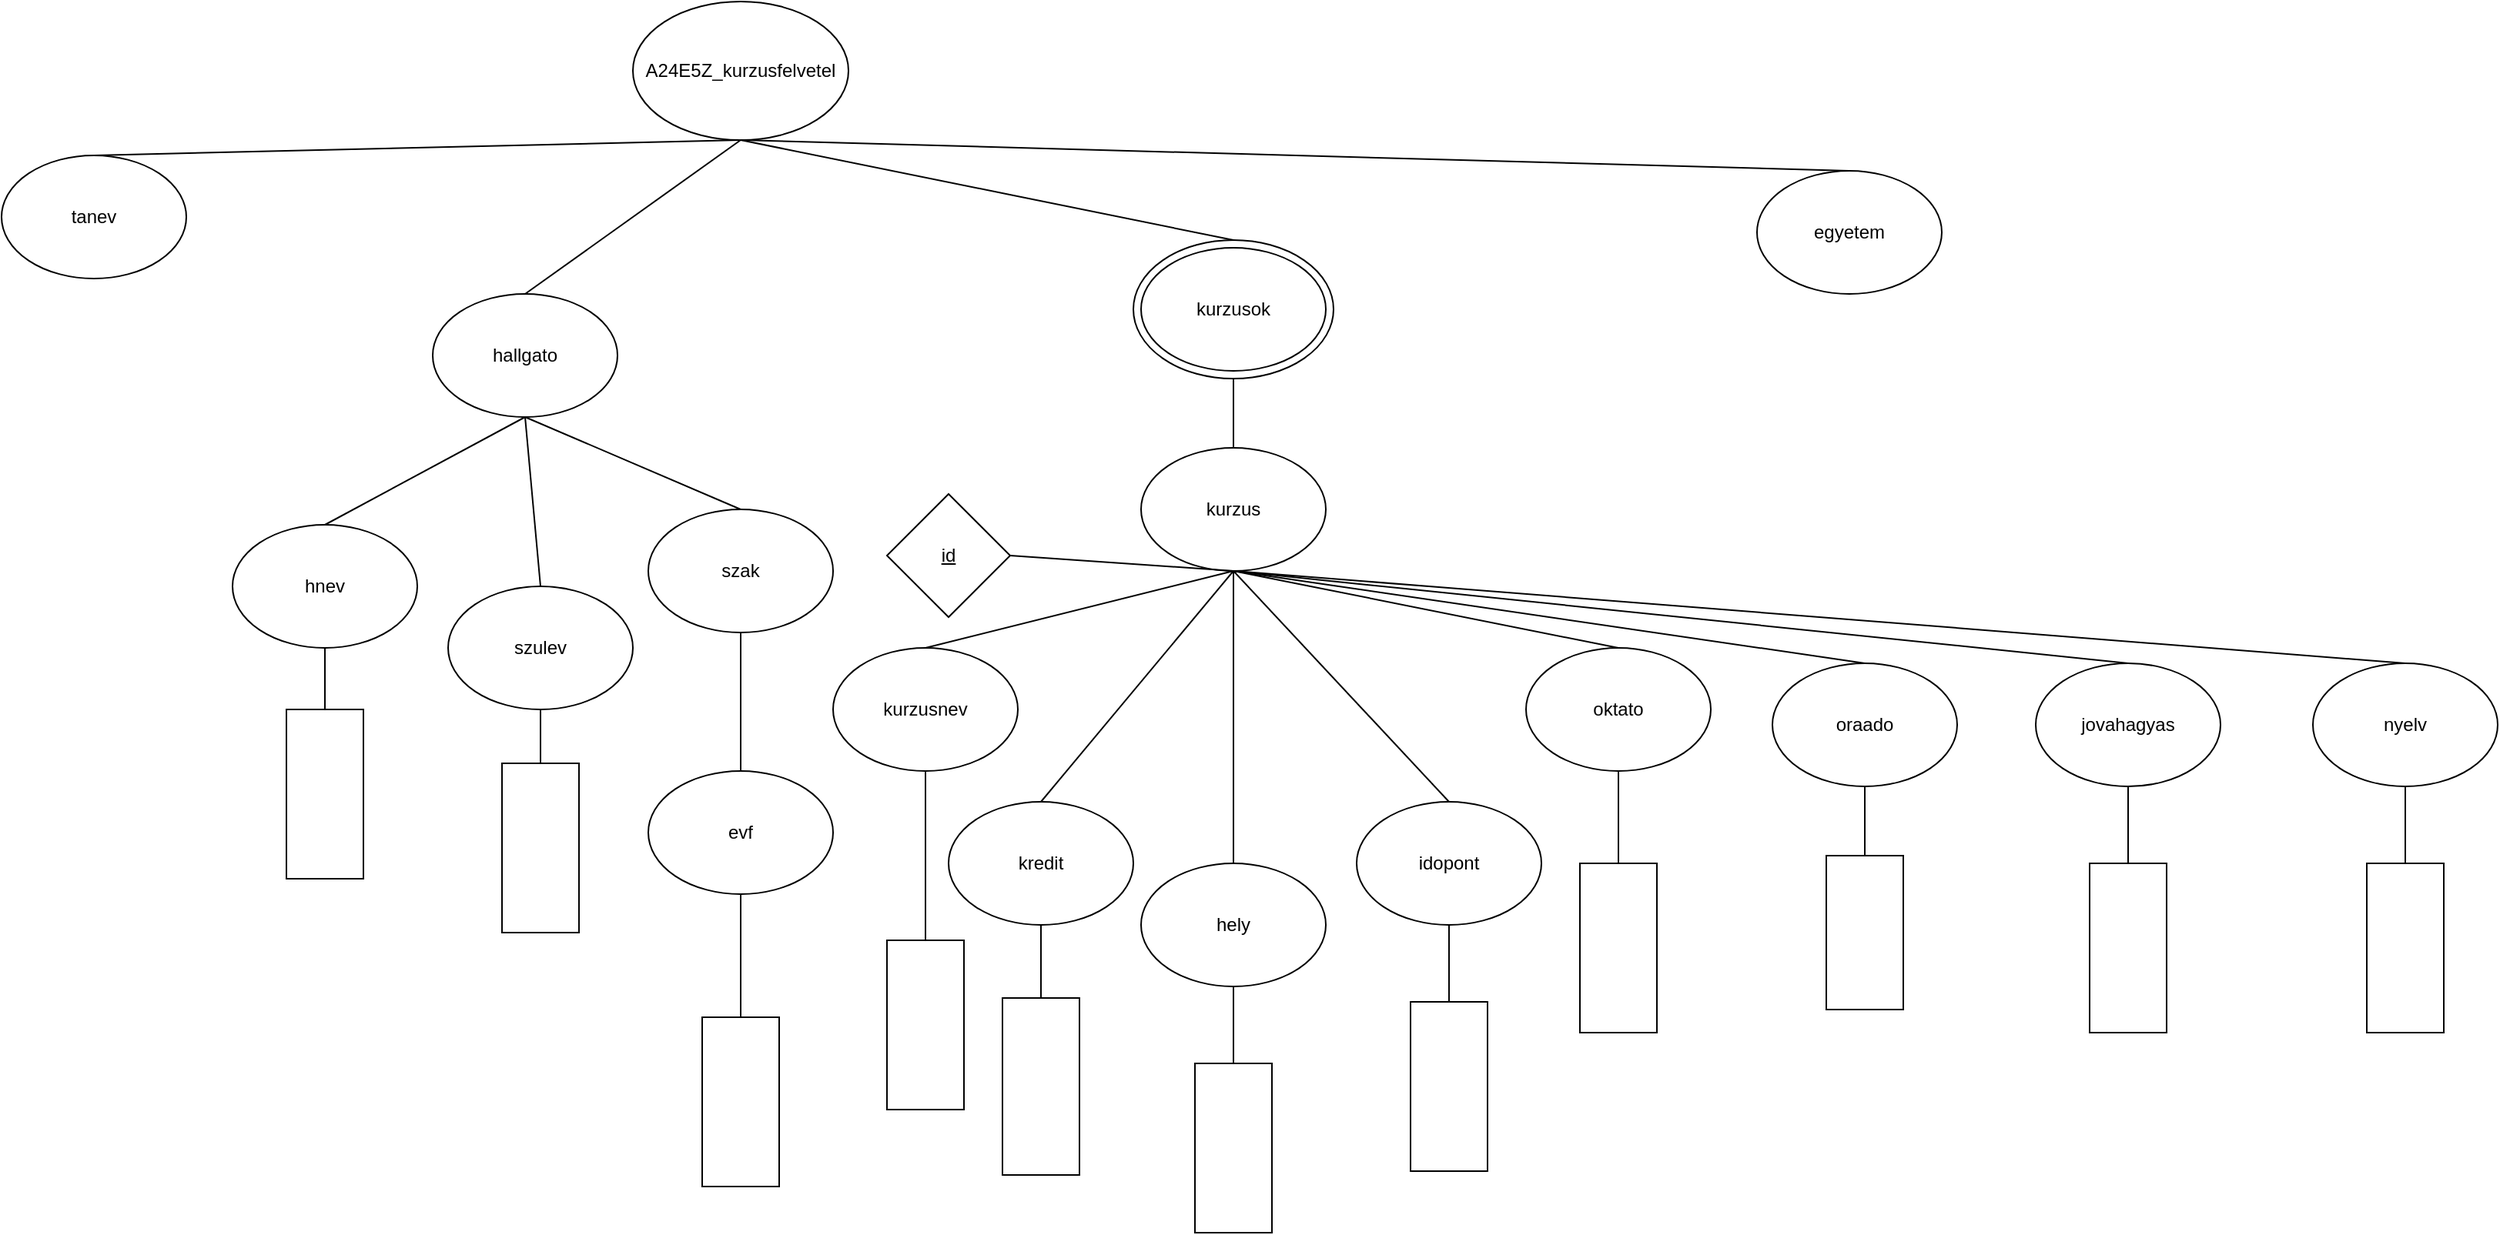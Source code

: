<mxfile scale="1" border="0" version="28.2.7">
  <diagram name="1 oldal" id="4XOaQ1XCqvquYhFvWvKY">
    <mxGraphModel dx="2864" dy="1119" grid="1" gridSize="10" guides="1" tooltips="1" connect="1" arrows="1" fold="1" page="1" pageScale="1" pageWidth="827" pageHeight="1169" math="0" shadow="0">
      <root>
        <mxCell id="0" />
        <mxCell id="1" parent="0" />
        <mxCell id="IyMuM-sNlHQ4xDrIN1FW-1" value="A24E5Z_kurzusfelvetel" style="ellipse;whiteSpace=wrap;html=1;" parent="1" vertex="1">
          <mxGeometry x="330" y="60" width="140" height="90" as="geometry" />
        </mxCell>
        <mxCell id="IyMuM-sNlHQ4xDrIN1FW-2" value="hallgato" style="ellipse;whiteSpace=wrap;html=1;" parent="1" vertex="1">
          <mxGeometry x="200" y="250" width="120" height="80" as="geometry" />
        </mxCell>
        <mxCell id="IyMuM-sNlHQ4xDrIN1FW-3" value="hnev" style="ellipse;whiteSpace=wrap;html=1;" parent="1" vertex="1">
          <mxGeometry x="70" y="400" width="120" height="80" as="geometry" />
        </mxCell>
        <mxCell id="IyMuM-sNlHQ4xDrIN1FW-4" value="szak" style="ellipse;whiteSpace=wrap;html=1;" parent="1" vertex="1">
          <mxGeometry x="340" y="390" width="120" height="80" as="geometry" />
        </mxCell>
        <mxCell id="IyMuM-sNlHQ4xDrIN1FW-5" value="szulev" style="ellipse;whiteSpace=wrap;html=1;" parent="1" vertex="1">
          <mxGeometry x="210" y="440" width="120" height="80" as="geometry" />
        </mxCell>
        <mxCell id="IyMuM-sNlHQ4xDrIN1FW-6" value="" style="endArrow=none;html=1;rounded=0;exitX=0.5;exitY=0;exitDx=0;exitDy=0;entryX=0.5;entryY=1;entryDx=0;entryDy=0;" parent="1" source="IyMuM-sNlHQ4xDrIN1FW-3" target="IyMuM-sNlHQ4xDrIN1FW-2" edge="1">
          <mxGeometry width="50" height="50" relative="1" as="geometry">
            <mxPoint x="390" y="430" as="sourcePoint" />
            <mxPoint x="440" y="380" as="targetPoint" />
          </mxGeometry>
        </mxCell>
        <mxCell id="IyMuM-sNlHQ4xDrIN1FW-7" value="" style="endArrow=none;html=1;rounded=0;entryX=0.5;entryY=1;entryDx=0;entryDy=0;exitX=0.5;exitY=0;exitDx=0;exitDy=0;" parent="1" source="IyMuM-sNlHQ4xDrIN1FW-5" target="IyMuM-sNlHQ4xDrIN1FW-2" edge="1">
          <mxGeometry width="50" height="50" relative="1" as="geometry">
            <mxPoint x="390" y="430" as="sourcePoint" />
            <mxPoint x="440" y="380" as="targetPoint" />
          </mxGeometry>
        </mxCell>
        <mxCell id="IyMuM-sNlHQ4xDrIN1FW-8" value="" style="endArrow=none;html=1;rounded=0;exitX=0.5;exitY=1;exitDx=0;exitDy=0;entryX=0.5;entryY=0;entryDx=0;entryDy=0;" parent="1" source="IyMuM-sNlHQ4xDrIN1FW-2" target="IyMuM-sNlHQ4xDrIN1FW-4" edge="1">
          <mxGeometry width="50" height="50" relative="1" as="geometry">
            <mxPoint x="390" y="430" as="sourcePoint" />
            <mxPoint x="440" y="380" as="targetPoint" />
          </mxGeometry>
        </mxCell>
        <mxCell id="IyMuM-sNlHQ4xDrIN1FW-9" value="" style="rounded=0;whiteSpace=wrap;html=1;rotation=90;" parent="1" vertex="1">
          <mxGeometry x="75" y="550" width="110" height="50" as="geometry" />
        </mxCell>
        <mxCell id="IyMuM-sNlHQ4xDrIN1FW-10" value="" style="rounded=0;whiteSpace=wrap;html=1;rotation=90;" parent="1" vertex="1">
          <mxGeometry x="345" y="750" width="110" height="50" as="geometry" />
        </mxCell>
        <mxCell id="IyMuM-sNlHQ4xDrIN1FW-11" value="" style="rounded=0;whiteSpace=wrap;html=1;rotation=90;" parent="1" vertex="1">
          <mxGeometry x="215" y="585" width="110" height="50" as="geometry" />
        </mxCell>
        <mxCell id="IyMuM-sNlHQ4xDrIN1FW-12" value="" style="endArrow=none;html=1;rounded=0;exitX=0;exitY=0.5;exitDx=0;exitDy=0;entryX=0.5;entryY=1;entryDx=0;entryDy=0;" parent="1" source="IyMuM-sNlHQ4xDrIN1FW-11" target="IyMuM-sNlHQ4xDrIN1FW-5" edge="1">
          <mxGeometry width="50" height="50" relative="1" as="geometry">
            <mxPoint x="390" y="430" as="sourcePoint" />
            <mxPoint x="440" y="380" as="targetPoint" />
          </mxGeometry>
        </mxCell>
        <mxCell id="IyMuM-sNlHQ4xDrIN1FW-13" value="" style="endArrow=none;html=1;rounded=0;entryX=0;entryY=0.5;entryDx=0;entryDy=0;exitX=0.5;exitY=1;exitDx=0;exitDy=0;" parent="1" source="IyMuM-sNlHQ4xDrIN1FW-49" target="IyMuM-sNlHQ4xDrIN1FW-10" edge="1">
          <mxGeometry width="50" height="50" relative="1" as="geometry">
            <mxPoint x="390" y="790" as="sourcePoint" />
            <mxPoint x="440" y="380" as="targetPoint" />
          </mxGeometry>
        </mxCell>
        <mxCell id="IyMuM-sNlHQ4xDrIN1FW-14" value="" style="endArrow=none;html=1;rounded=0;entryX=0.5;entryY=1;entryDx=0;entryDy=0;exitX=0;exitY=0.5;exitDx=0;exitDy=0;" parent="1" source="IyMuM-sNlHQ4xDrIN1FW-9" target="IyMuM-sNlHQ4xDrIN1FW-3" edge="1">
          <mxGeometry width="50" height="50" relative="1" as="geometry">
            <mxPoint x="390" y="430" as="sourcePoint" />
            <mxPoint x="440" y="380" as="targetPoint" />
          </mxGeometry>
        </mxCell>
        <mxCell id="IyMuM-sNlHQ4xDrIN1FW-16" value="kurzus" style="ellipse;whiteSpace=wrap;html=1;" parent="1" vertex="1">
          <mxGeometry x="660" y="350" width="120" height="80" as="geometry" />
        </mxCell>
        <mxCell id="IyMuM-sNlHQ4xDrIN1FW-17" value="kurzusnev" style="ellipse;whiteSpace=wrap;html=1;" parent="1" vertex="1">
          <mxGeometry x="460" y="480" width="120" height="80" as="geometry" />
        </mxCell>
        <mxCell id="IyMuM-sNlHQ4xDrIN1FW-18" value="kredit" style="ellipse;whiteSpace=wrap;html=1;" parent="1" vertex="1">
          <mxGeometry x="535" y="580" width="120" height="80" as="geometry" />
        </mxCell>
        <mxCell id="IyMuM-sNlHQ4xDrIN1FW-19" value="hely" style="ellipse;whiteSpace=wrap;html=1;" parent="1" vertex="1">
          <mxGeometry x="660" y="620" width="120" height="80" as="geometry" />
        </mxCell>
        <mxCell id="IyMuM-sNlHQ4xDrIN1FW-20" value="idopont" style="ellipse;whiteSpace=wrap;html=1;" parent="1" vertex="1">
          <mxGeometry x="800" y="580" width="120" height="80" as="geometry" />
        </mxCell>
        <mxCell id="IyMuM-sNlHQ4xDrIN1FW-21" value="oktato" style="ellipse;whiteSpace=wrap;html=1;" parent="1" vertex="1">
          <mxGeometry x="910" y="480" width="120" height="80" as="geometry" />
        </mxCell>
        <mxCell id="IyMuM-sNlHQ4xDrIN1FW-22" value="" style="endArrow=none;html=1;rounded=0;exitX=0.5;exitY=0;exitDx=0;exitDy=0;entryX=0.5;entryY=1;entryDx=0;entryDy=0;" parent="1" source="IyMuM-sNlHQ4xDrIN1FW-17" target="IyMuM-sNlHQ4xDrIN1FW-16" edge="1">
          <mxGeometry width="50" height="50" relative="1" as="geometry">
            <mxPoint x="660" y="490" as="sourcePoint" />
            <mxPoint x="710" y="440" as="targetPoint" />
          </mxGeometry>
        </mxCell>
        <mxCell id="IyMuM-sNlHQ4xDrIN1FW-23" value="" style="endArrow=none;html=1;rounded=0;exitX=0.5;exitY=0;exitDx=0;exitDy=0;entryX=0.5;entryY=1;entryDx=0;entryDy=0;" parent="1" source="IyMuM-sNlHQ4xDrIN1FW-18" target="IyMuM-sNlHQ4xDrIN1FW-16" edge="1">
          <mxGeometry width="50" height="50" relative="1" as="geometry">
            <mxPoint x="660" y="490" as="sourcePoint" />
            <mxPoint x="710" y="440" as="targetPoint" />
          </mxGeometry>
        </mxCell>
        <mxCell id="IyMuM-sNlHQ4xDrIN1FW-24" value="" style="endArrow=none;html=1;rounded=0;exitX=0.5;exitY=0;exitDx=0;exitDy=0;entryX=0.5;entryY=1;entryDx=0;entryDy=0;" parent="1" source="IyMuM-sNlHQ4xDrIN1FW-19" target="IyMuM-sNlHQ4xDrIN1FW-16" edge="1">
          <mxGeometry width="50" height="50" relative="1" as="geometry">
            <mxPoint x="660" y="490" as="sourcePoint" />
            <mxPoint x="760" y="490" as="targetPoint" />
          </mxGeometry>
        </mxCell>
        <mxCell id="IyMuM-sNlHQ4xDrIN1FW-25" value="" style="endArrow=none;html=1;rounded=0;exitX=0.5;exitY=0;exitDx=0;exitDy=0;entryX=0.5;entryY=1;entryDx=0;entryDy=0;" parent="1" source="IyMuM-sNlHQ4xDrIN1FW-20" target="IyMuM-sNlHQ4xDrIN1FW-16" edge="1">
          <mxGeometry width="50" height="50" relative="1" as="geometry">
            <mxPoint x="660" y="490" as="sourcePoint" />
            <mxPoint x="710" y="440" as="targetPoint" />
          </mxGeometry>
        </mxCell>
        <mxCell id="IyMuM-sNlHQ4xDrIN1FW-26" value="" style="endArrow=none;html=1;rounded=0;exitX=0.5;exitY=0;exitDx=0;exitDy=0;entryX=0.5;entryY=1;entryDx=0;entryDy=0;" parent="1" source="IyMuM-sNlHQ4xDrIN1FW-21" target="IyMuM-sNlHQ4xDrIN1FW-16" edge="1">
          <mxGeometry width="50" height="50" relative="1" as="geometry">
            <mxPoint x="660" y="490" as="sourcePoint" />
            <mxPoint x="710" y="440" as="targetPoint" />
          </mxGeometry>
        </mxCell>
        <mxCell id="IyMuM-sNlHQ4xDrIN1FW-27" value="" style="endArrow=none;html=1;rounded=0;exitX=0.5;exitY=0;exitDx=0;exitDy=0;entryX=0.5;entryY=1;entryDx=0;entryDy=0;" parent="1" source="IyMuM-sNlHQ4xDrIN1FW-16" target="IyMuM-sNlHQ4xDrIN1FW-30" edge="1">
          <mxGeometry width="50" height="50" relative="1" as="geometry">
            <mxPoint x="660" y="490" as="sourcePoint" />
            <mxPoint x="760" y="320" as="targetPoint" />
          </mxGeometry>
        </mxCell>
        <mxCell id="IyMuM-sNlHQ4xDrIN1FW-28" value="" style="endArrow=none;html=1;rounded=0;exitX=0.5;exitY=1;exitDx=0;exitDy=0;entryX=0.5;entryY=0;entryDx=0;entryDy=0;" parent="1" source="IyMuM-sNlHQ4xDrIN1FW-1" target="IyMuM-sNlHQ4xDrIN1FW-30" edge="1">
          <mxGeometry width="50" height="50" relative="1" as="geometry">
            <mxPoint x="660" y="490" as="sourcePoint" />
            <mxPoint x="710" y="170" as="targetPoint" />
          </mxGeometry>
        </mxCell>
        <mxCell id="IyMuM-sNlHQ4xDrIN1FW-29" value="" style="endArrow=none;html=1;rounded=0;exitX=0.5;exitY=0;exitDx=0;exitDy=0;entryX=0.5;entryY=1;entryDx=0;entryDy=0;" parent="1" source="IyMuM-sNlHQ4xDrIN1FW-2" target="IyMuM-sNlHQ4xDrIN1FW-1" edge="1">
          <mxGeometry width="50" height="50" relative="1" as="geometry">
            <mxPoint x="660" y="490" as="sourcePoint" />
            <mxPoint x="710" y="440" as="targetPoint" />
          </mxGeometry>
        </mxCell>
        <mxCell id="IyMuM-sNlHQ4xDrIN1FW-31" value="" style="group" parent="1" vertex="1" connectable="0">
          <mxGeometry x="655" y="215" width="130" height="90" as="geometry" />
        </mxCell>
        <mxCell id="IyMuM-sNlHQ4xDrIN1FW-30" value="" style="ellipse;whiteSpace=wrap;html=1;" parent="IyMuM-sNlHQ4xDrIN1FW-31" vertex="1">
          <mxGeometry width="130" height="90" as="geometry" />
        </mxCell>
        <mxCell id="IyMuM-sNlHQ4xDrIN1FW-15" value="kurzusok" style="ellipse;whiteSpace=wrap;html=1;" parent="IyMuM-sNlHQ4xDrIN1FW-31" vertex="1">
          <mxGeometry x="5" y="5" width="120" height="80" as="geometry" />
        </mxCell>
        <mxCell id="IyMuM-sNlHQ4xDrIN1FW-33" value="&lt;u&gt;id&lt;/u&gt;" style="rhombus;whiteSpace=wrap;html=1;" parent="1" vertex="1">
          <mxGeometry x="495" y="380" width="80" height="80" as="geometry" />
        </mxCell>
        <mxCell id="IyMuM-sNlHQ4xDrIN1FW-35" value="" style="rounded=0;whiteSpace=wrap;html=1;rotation=90;" parent="1" vertex="1">
          <mxGeometry x="465" y="700" width="110" height="50" as="geometry" />
        </mxCell>
        <mxCell id="IyMuM-sNlHQ4xDrIN1FW-36" value="" style="rounded=0;whiteSpace=wrap;html=1;rotation=90;" parent="1" vertex="1">
          <mxGeometry x="537.5" y="740" width="115" height="50" as="geometry" />
        </mxCell>
        <mxCell id="IyMuM-sNlHQ4xDrIN1FW-37" value="" style="rounded=0;whiteSpace=wrap;html=1;rotation=90;" parent="1" vertex="1">
          <mxGeometry x="665" y="780" width="110" height="50" as="geometry" />
        </mxCell>
        <mxCell id="IyMuM-sNlHQ4xDrIN1FW-38" value="" style="rounded=0;whiteSpace=wrap;html=1;rotation=90;" parent="1" vertex="1">
          <mxGeometry x="915" y="650" width="110" height="50" as="geometry" />
        </mxCell>
        <mxCell id="IyMuM-sNlHQ4xDrIN1FW-39" value="" style="rounded=0;whiteSpace=wrap;html=1;rotation=90;" parent="1" vertex="1">
          <mxGeometry x="805" y="740" width="110" height="50" as="geometry" />
        </mxCell>
        <mxCell id="IyMuM-sNlHQ4xDrIN1FW-40" value="" style="endArrow=none;html=1;rounded=0;entryX=0.5;entryY=1;entryDx=0;entryDy=0;exitX=1;exitY=0.5;exitDx=0;exitDy=0;" parent="1" source="IyMuM-sNlHQ4xDrIN1FW-33" target="IyMuM-sNlHQ4xDrIN1FW-16" edge="1">
          <mxGeometry width="50" height="50" relative="1" as="geometry">
            <mxPoint x="540" y="470" as="sourcePoint" />
            <mxPoint x="590" y="420" as="targetPoint" />
          </mxGeometry>
        </mxCell>
        <mxCell id="IyMuM-sNlHQ4xDrIN1FW-44" value="" style="endArrow=none;html=1;rounded=0;exitX=0;exitY=0.5;exitDx=0;exitDy=0;entryX=0.5;entryY=1;entryDx=0;entryDy=0;" parent="1" source="IyMuM-sNlHQ4xDrIN1FW-35" target="IyMuM-sNlHQ4xDrIN1FW-17" edge="1">
          <mxGeometry width="50" height="50" relative="1" as="geometry">
            <mxPoint x="540" y="630" as="sourcePoint" />
            <mxPoint x="590" y="580" as="targetPoint" />
          </mxGeometry>
        </mxCell>
        <mxCell id="IyMuM-sNlHQ4xDrIN1FW-45" value="" style="endArrow=none;html=1;rounded=0;exitX=0;exitY=0.5;exitDx=0;exitDy=0;entryX=0.5;entryY=1;entryDx=0;entryDy=0;" parent="1" source="IyMuM-sNlHQ4xDrIN1FW-36" target="IyMuM-sNlHQ4xDrIN1FW-18" edge="1">
          <mxGeometry width="50" height="50" relative="1" as="geometry">
            <mxPoint x="540" y="630" as="sourcePoint" />
            <mxPoint x="590" y="580" as="targetPoint" />
          </mxGeometry>
        </mxCell>
        <mxCell id="IyMuM-sNlHQ4xDrIN1FW-46" value="" style="endArrow=none;html=1;rounded=0;exitX=0;exitY=0.5;exitDx=0;exitDy=0;entryX=0.5;entryY=1;entryDx=0;entryDy=0;" parent="1" source="IyMuM-sNlHQ4xDrIN1FW-37" target="IyMuM-sNlHQ4xDrIN1FW-19" edge="1">
          <mxGeometry width="50" height="50" relative="1" as="geometry">
            <mxPoint x="540" y="630" as="sourcePoint" />
            <mxPoint x="590" y="580" as="targetPoint" />
          </mxGeometry>
        </mxCell>
        <mxCell id="IyMuM-sNlHQ4xDrIN1FW-47" value="" style="endArrow=none;html=1;rounded=0;exitX=0;exitY=0.5;exitDx=0;exitDy=0;entryX=0.5;entryY=1;entryDx=0;entryDy=0;" parent="1" source="IyMuM-sNlHQ4xDrIN1FW-39" target="IyMuM-sNlHQ4xDrIN1FW-20" edge="1">
          <mxGeometry width="50" height="50" relative="1" as="geometry">
            <mxPoint x="660" y="690" as="sourcePoint" />
            <mxPoint x="710" y="640" as="targetPoint" />
          </mxGeometry>
        </mxCell>
        <mxCell id="IyMuM-sNlHQ4xDrIN1FW-48" value="" style="endArrow=none;html=1;rounded=0;exitX=0;exitY=0.5;exitDx=0;exitDy=0;entryX=0.5;entryY=1;entryDx=0;entryDy=0;" parent="1" source="IyMuM-sNlHQ4xDrIN1FW-38" target="IyMuM-sNlHQ4xDrIN1FW-21" edge="1">
          <mxGeometry width="50" height="50" relative="1" as="geometry">
            <mxPoint x="660" y="690" as="sourcePoint" />
            <mxPoint x="710" y="640" as="targetPoint" />
          </mxGeometry>
        </mxCell>
        <mxCell id="IyMuM-sNlHQ4xDrIN1FW-49" value="evf" style="ellipse;whiteSpace=wrap;html=1;" parent="1" vertex="1">
          <mxGeometry x="340" y="560" width="120" height="80" as="geometry" />
        </mxCell>
        <mxCell id="IyMuM-sNlHQ4xDrIN1FW-50" value="" style="endArrow=none;html=1;rounded=0;exitX=0.5;exitY=0;exitDx=0;exitDy=0;entryX=0.5;entryY=1;entryDx=0;entryDy=0;" parent="1" source="IyMuM-sNlHQ4xDrIN1FW-49" target="IyMuM-sNlHQ4xDrIN1FW-4" edge="1">
          <mxGeometry width="50" height="50" relative="1" as="geometry">
            <mxPoint x="640" y="550" as="sourcePoint" />
            <mxPoint x="690" y="500" as="targetPoint" />
          </mxGeometry>
        </mxCell>
        <mxCell id="IyMuM-sNlHQ4xDrIN1FW-52" value="jovahagyas" style="ellipse;whiteSpace=wrap;html=1;" parent="1" vertex="1">
          <mxGeometry x="1241" y="490" width="120" height="80" as="geometry" />
        </mxCell>
        <mxCell id="IyMuM-sNlHQ4xDrIN1FW-53" value="nyelv" style="ellipse;whiteSpace=wrap;html=1;" parent="1" vertex="1">
          <mxGeometry x="1421" y="490" width="120" height="80" as="geometry" />
        </mxCell>
        <mxCell id="IyMuM-sNlHQ4xDrIN1FW-54" value="" style="endArrow=none;html=1;rounded=0;entryX=0.5;entryY=0;entryDx=0;entryDy=0;exitX=0.5;exitY=1;exitDx=0;exitDy=0;" parent="1" source="IyMuM-sNlHQ4xDrIN1FW-16" target="IyMuM-sNlHQ4xDrIN1FW-52" edge="1">
          <mxGeometry width="50" height="50" relative="1" as="geometry">
            <mxPoint x="910" y="410" as="sourcePoint" />
            <mxPoint x="690" y="500" as="targetPoint" />
          </mxGeometry>
        </mxCell>
        <mxCell id="IyMuM-sNlHQ4xDrIN1FW-55" value="" style="endArrow=none;html=1;rounded=0;exitX=0.5;exitY=0;exitDx=0;exitDy=0;entryX=0.5;entryY=1;entryDx=0;entryDy=0;" parent="1" source="IyMuM-sNlHQ4xDrIN1FW-53" target="IyMuM-sNlHQ4xDrIN1FW-16" edge="1">
          <mxGeometry width="50" height="50" relative="1" as="geometry">
            <mxPoint x="640" y="550" as="sourcePoint" />
            <mxPoint x="900" y="430" as="targetPoint" />
          </mxGeometry>
        </mxCell>
        <mxCell id="IyMuM-sNlHQ4xDrIN1FW-56" value="" style="rounded=0;whiteSpace=wrap;html=1;rotation=90;" parent="1" vertex="1">
          <mxGeometry x="1246" y="650" width="110" height="50" as="geometry" />
        </mxCell>
        <mxCell id="IyMuM-sNlHQ4xDrIN1FW-57" value="" style="rounded=0;whiteSpace=wrap;html=1;rotation=90;" parent="1" vertex="1">
          <mxGeometry x="1426" y="650" width="110" height="50" as="geometry" />
        </mxCell>
        <mxCell id="IyMuM-sNlHQ4xDrIN1FW-58" value="" style="endArrow=none;html=1;rounded=0;entryX=0.5;entryY=1;entryDx=0;entryDy=0;exitX=0;exitY=0.5;exitDx=0;exitDy=0;" parent="1" source="IyMuM-sNlHQ4xDrIN1FW-56" target="IyMuM-sNlHQ4xDrIN1FW-52" edge="1">
          <mxGeometry width="50" height="50" relative="1" as="geometry">
            <mxPoint x="891" y="530" as="sourcePoint" />
            <mxPoint x="941" y="480" as="targetPoint" />
          </mxGeometry>
        </mxCell>
        <mxCell id="IyMuM-sNlHQ4xDrIN1FW-59" value="" style="endArrow=none;html=1;rounded=0;exitX=0;exitY=0.5;exitDx=0;exitDy=0;entryX=0.5;entryY=1;entryDx=0;entryDy=0;" parent="1" source="IyMuM-sNlHQ4xDrIN1FW-57" target="IyMuM-sNlHQ4xDrIN1FW-53" edge="1">
          <mxGeometry width="50" height="50" relative="1" as="geometry">
            <mxPoint x="891" y="530" as="sourcePoint" />
            <mxPoint x="941" y="480" as="targetPoint" />
          </mxGeometry>
        </mxCell>
        <mxCell id="IyMuM-sNlHQ4xDrIN1FW-60" value="tanev" style="ellipse;whiteSpace=wrap;html=1;" parent="1" vertex="1">
          <mxGeometry x="-80" y="160" width="120" height="80" as="geometry" />
        </mxCell>
        <mxCell id="IyMuM-sNlHQ4xDrIN1FW-61" value="egyetem" style="ellipse;whiteSpace=wrap;html=1;" parent="1" vertex="1">
          <mxGeometry x="1060" y="170" width="120" height="80" as="geometry" />
        </mxCell>
        <mxCell id="IyMuM-sNlHQ4xDrIN1FW-62" value="" style="endArrow=none;html=1;rounded=0;entryX=0.5;entryY=0;entryDx=0;entryDy=0;exitX=0.5;exitY=1;exitDx=0;exitDy=0;" parent="1" source="IyMuM-sNlHQ4xDrIN1FW-1" target="IyMuM-sNlHQ4xDrIN1FW-60" edge="1">
          <mxGeometry width="50" height="50" relative="1" as="geometry">
            <mxPoint x="560" y="520" as="sourcePoint" />
            <mxPoint x="610" y="470" as="targetPoint" />
          </mxGeometry>
        </mxCell>
        <mxCell id="IyMuM-sNlHQ4xDrIN1FW-63" value="" style="endArrow=none;html=1;rounded=0;entryX=0.5;entryY=0;entryDx=0;entryDy=0;exitX=0.5;exitY=1;exitDx=0;exitDy=0;" parent="1" source="IyMuM-sNlHQ4xDrIN1FW-1" target="IyMuM-sNlHQ4xDrIN1FW-61" edge="1">
          <mxGeometry width="50" height="50" relative="1" as="geometry">
            <mxPoint x="560" y="520" as="sourcePoint" />
            <mxPoint x="610" y="470" as="targetPoint" />
          </mxGeometry>
        </mxCell>
        <mxCell id="IyMuM-sNlHQ4xDrIN1FW-64" value="oraado" style="ellipse;whiteSpace=wrap;html=1;" parent="1" vertex="1">
          <mxGeometry x="1070" y="490" width="120" height="80" as="geometry" />
        </mxCell>
        <mxCell id="IyMuM-sNlHQ4xDrIN1FW-65" value="" style="endArrow=none;html=1;rounded=0;entryX=0.5;entryY=0;entryDx=0;entryDy=0;exitX=0.5;exitY=1;exitDx=0;exitDy=0;" parent="1" source="IyMuM-sNlHQ4xDrIN1FW-16" target="IyMuM-sNlHQ4xDrIN1FW-64" edge="1">
          <mxGeometry width="50" height="50" relative="1" as="geometry">
            <mxPoint x="740" y="510" as="sourcePoint" />
            <mxPoint x="610" y="510" as="targetPoint" />
          </mxGeometry>
        </mxCell>
        <mxCell id="IyMuM-sNlHQ4xDrIN1FW-66" value="" style="rounded=0;whiteSpace=wrap;html=1;rotation=90;" parent="1" vertex="1">
          <mxGeometry x="1080" y="640" width="100" height="50" as="geometry" />
        </mxCell>
        <mxCell id="IyMuM-sNlHQ4xDrIN1FW-67" value="" style="endArrow=none;html=1;rounded=0;entryX=0.5;entryY=1;entryDx=0;entryDy=0;exitX=0;exitY=0.5;exitDx=0;exitDy=0;" parent="1" source="IyMuM-sNlHQ4xDrIN1FW-66" target="IyMuM-sNlHQ4xDrIN1FW-64" edge="1">
          <mxGeometry width="50" height="50" relative="1" as="geometry">
            <mxPoint x="690" y="490" as="sourcePoint" />
            <mxPoint x="740" y="440" as="targetPoint" />
          </mxGeometry>
        </mxCell>
      </root>
    </mxGraphModel>
  </diagram>
</mxfile>
